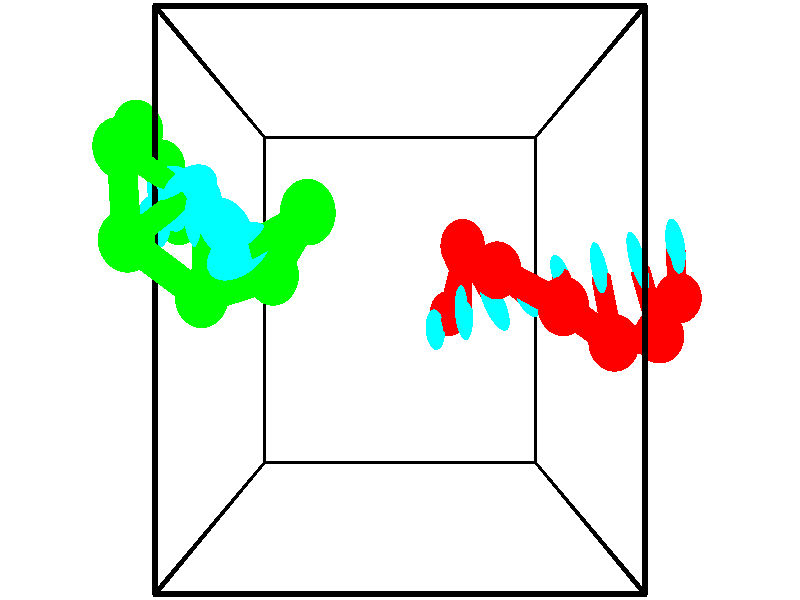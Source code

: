 // switches for output
#declare DRAW_BASES = 1; // possible values are 0, 1; only relevant for DNA ribbons
#declare DRAW_BASES_TYPE = 3; // possible values are 1, 2, 3; only relevant for DNA ribbons
#declare DRAW_FOG = 0; // set to 1 to enable fog

#include "colors.inc"

#include "transforms.inc"
background { rgb <1, 1, 1>}

#default {
   normal{
       ripples 0.25
       frequency 0.20
       turbulence 0.2
       lambda 5
   }
	finish {
		phong 0.1
		phong_size 40.
	}
}

// original window dimensions: 1024x640


// camera settings

camera {
	sky <-0, 1, 0>
	up <-0, 1, 0>
	right 1.6 * <1, 0, 0>
	location <2.5, 2.5, 11.1562>
	look_at <2.5, 2.5, 2.5>
	direction <0, 0, -8.6562>
	angle 67.0682
}


# declare cpy_camera_pos = <2.5, 2.5, 11.1562>;
# if (DRAW_FOG = 1)
fog {
	fog_type 2
	up vnormalize(cpy_camera_pos)
	color rgbt<1,1,1,0.3>
	distance 1e-5
	fog_alt 3e-3
	fog_offset 4
}
# end


// LIGHTS

# declare lum = 6;
global_settings {
	ambient_light rgb lum * <0.05, 0.05, 0.05>
	max_trace_level 15
}# declare cpy_direct_light_amount = 0.25;
light_source
{	1000 * <-1, -1, 1>,
	rgb lum * cpy_direct_light_amount
	parallel
}

light_source
{	1000 * <1, 1, -1>,
	rgb lum * cpy_direct_light_amount
	parallel
}

// strand 0

// nucleotide -1

// particle -1
sphere {
	<3.141734, 2.351343, 3.183750> 0.250000
	pigment { color rgbt <1,0,0,0> }
	no_shadow
}
cylinder {
	<3.020827, 2.265903, 3.555344>,  <2.948283, 2.214640, 3.778300>, 0.100000
	pigment { color rgbt <1,0,0,0> }
	no_shadow
}
cylinder {
	<3.020827, 2.265903, 3.555344>,  <3.141734, 2.351343, 3.183750>, 0.100000
	pigment { color rgbt <1,0,0,0> }
	no_shadow
}

// particle -1
sphere {
	<3.020827, 2.265903, 3.555344> 0.100000
	pigment { color rgbt <1,0,0,0> }
	no_shadow
}
sphere {
	0, 1
	scale<0.080000,0.200000,0.300000>
	matrix <0.916105, 0.204219, 0.345032,
		-0.263414, 0.955338, 0.133951,
		-0.302267, -0.213599, 0.928983,
		2.930147, 2.201824, 3.834039>
	pigment { color rgbt <0,1,1,0> }
	no_shadow
}
cylinder {
	<3.298001, 2.978574, 3.611335>,  <3.141734, 2.351343, 3.183750>, 0.130000
	pigment { color rgbt <1,0,0,0> }
	no_shadow
}

// nucleotide -1

// particle -1
sphere {
	<3.298001, 2.978574, 3.611335> 0.250000
	pigment { color rgbt <1,0,0,0> }
	no_shadow
}
cylinder {
	<3.276948, 2.637100, 3.818584>,  <3.264316, 2.432216, 3.942934>, 0.100000
	pigment { color rgbt <1,0,0,0> }
	no_shadow
}
cylinder {
	<3.276948, 2.637100, 3.818584>,  <3.298001, 2.978574, 3.611335>, 0.100000
	pigment { color rgbt <1,0,0,0> }
	no_shadow
}

// particle -1
sphere {
	<3.276948, 2.637100, 3.818584> 0.100000
	pigment { color rgbt <1,0,0,0> }
	no_shadow
}
sphere {
	0, 1
	scale<0.080000,0.200000,0.300000>
	matrix <0.876663, 0.208966, 0.433354,
		-0.478218, 0.477027, 0.737396,
		-0.052631, -0.853685, 0.518123,
		3.261158, 2.380995, 3.974021>
	pigment { color rgbt <0,1,1,0> }
	no_shadow
}
cylinder {
	<3.209188, 3.014517, 4.309992>,  <3.298001, 2.978574, 3.611335>, 0.130000
	pigment { color rgbt <1,0,0,0> }
	no_shadow
}

// nucleotide -1

// particle -1
sphere {
	<3.209188, 3.014517, 4.309992> 0.250000
	pigment { color rgbt <1,0,0,0> }
	no_shadow
}
cylinder {
	<3.433318, 2.697647, 4.213249>,  <3.567796, 2.507525, 4.155203>, 0.100000
	pigment { color rgbt <1,0,0,0> }
	no_shadow
}
cylinder {
	<3.433318, 2.697647, 4.213249>,  <3.209188, 3.014517, 4.309992>, 0.100000
	pigment { color rgbt <1,0,0,0> }
	no_shadow
}

// particle -1
sphere {
	<3.433318, 2.697647, 4.213249> 0.100000
	pigment { color rgbt <1,0,0,0> }
	no_shadow
}
sphere {
	0, 1
	scale<0.080000,0.200000,0.300000>
	matrix <0.750855, 0.362551, 0.552063,
		-0.349645, -0.490935, 0.797955,
		0.560326, -0.792174, -0.241857,
		3.601416, 2.459995, 4.140692>
	pigment { color rgbt <0,1,1,0> }
	no_shadow
}
cylinder {
	<3.506943, 2.756018, 4.891075>,  <3.209188, 3.014517, 4.309992>, 0.130000
	pigment { color rgbt <1,0,0,0> }
	no_shadow
}

// nucleotide -1

// particle -1
sphere {
	<3.506943, 2.756018, 4.891075> 0.250000
	pigment { color rgbt <1,0,0,0> }
	no_shadow
}
cylinder {
	<3.743148, 2.630634, 4.593609>,  <3.884871, 2.555404, 4.415129>, 0.100000
	pigment { color rgbt <1,0,0,0> }
	no_shadow
}
cylinder {
	<3.743148, 2.630634, 4.593609>,  <3.506943, 2.756018, 4.891075>, 0.100000
	pigment { color rgbt <1,0,0,0> }
	no_shadow
}

// particle -1
sphere {
	<3.743148, 2.630634, 4.593609> 0.100000
	pigment { color rgbt <1,0,0,0> }
	no_shadow
}
sphere {
	0, 1
	scale<0.080000,0.200000,0.300000>
	matrix <0.787047, 0.427467, 0.444780,
		0.178472, -0.847947, 0.499132,
		0.590513, -0.313459, -0.743665,
		3.920302, 2.536597, 4.370509>
	pigment { color rgbt <0,1,1,0> }
	no_shadow
}
cylinder {
	<4.134285, 2.447600, 5.105905>,  <3.506943, 2.756018, 4.891075>, 0.130000
	pigment { color rgbt <1,0,0,0> }
	no_shadow
}

// nucleotide -1

// particle -1
sphere {
	<4.134285, 2.447600, 5.105905> 0.250000
	pigment { color rgbt <1,0,0,0> }
	no_shadow
}
cylinder {
	<4.220428, 2.603664, 4.747822>,  <4.272113, 2.697303, 4.532972>, 0.100000
	pigment { color rgbt <1,0,0,0> }
	no_shadow
}
cylinder {
	<4.220428, 2.603664, 4.747822>,  <4.134285, 2.447600, 5.105905>, 0.100000
	pigment { color rgbt <1,0,0,0> }
	no_shadow
}

// particle -1
sphere {
	<4.220428, 2.603664, 4.747822> 0.100000
	pigment { color rgbt <1,0,0,0> }
	no_shadow
}
sphere {
	0, 1
	scale<0.080000,0.200000,0.300000>
	matrix <0.801414, 0.453201, 0.390313,
		0.557994, -0.801488, -0.215082,
		0.215356, 0.390162, -0.895207,
		4.285034, 2.720713, 4.479259>
	pigment { color rgbt <0,1,1,0> }
	no_shadow
}
cylinder {
	<4.716605, 2.131663, 4.892815>,  <4.134285, 2.447600, 5.105905>, 0.130000
	pigment { color rgbt <1,0,0,0> }
	no_shadow
}

// nucleotide -1

// particle -1
sphere {
	<4.716605, 2.131663, 4.892815> 0.250000
	pigment { color rgbt <1,0,0,0> }
	no_shadow
}
cylinder {
	<4.695928, 2.487156, 4.710613>,  <4.683521, 2.700451, 4.601292>, 0.100000
	pigment { color rgbt <1,0,0,0> }
	no_shadow
}
cylinder {
	<4.695928, 2.487156, 4.710613>,  <4.716605, 2.131663, 4.892815>, 0.100000
	pigment { color rgbt <1,0,0,0> }
	no_shadow
}

// particle -1
sphere {
	<4.695928, 2.487156, 4.710613> 0.100000
	pigment { color rgbt <1,0,0,0> }
	no_shadow
}
sphere {
	0, 1
	scale<0.080000,0.200000,0.300000>
	matrix <0.885330, 0.251827, 0.390864,
		0.462081, -0.383066, -0.799838,
		-0.051694, 0.888731, -0.455504,
		4.680419, 2.753775, 4.573962>
	pigment { color rgbt <0,1,1,0> }
	no_shadow
}
cylinder {
	<5.323327, 2.174125, 4.574218>,  <4.716605, 2.131663, 4.892815>, 0.130000
	pigment { color rgbt <1,0,0,0> }
	no_shadow
}

// nucleotide -1

// particle -1
sphere {
	<5.323327, 2.174125, 4.574218> 0.250000
	pigment { color rgbt <1,0,0,0> }
	no_shadow
}
cylinder {
	<5.199088, 2.554058, 4.559540>,  <5.124545, 2.782018, 4.550733>, 0.100000
	pigment { color rgbt <1,0,0,0> }
	no_shadow
}
cylinder {
	<5.199088, 2.554058, 4.559540>,  <5.323327, 2.174125, 4.574218>, 0.100000
	pigment { color rgbt <1,0,0,0> }
	no_shadow
}

// particle -1
sphere {
	<5.199088, 2.554058, 4.559540> 0.100000
	pigment { color rgbt <1,0,0,0> }
	no_shadow
}
sphere {
	0, 1
	scale<0.080000,0.200000,0.300000>
	matrix <0.899854, 0.306254, 0.310598,
		0.306254, 0.063450, -0.949833,
		-0.310598, 0.949833, -0.036696,
		5.105909, 2.839008, 4.548531>
	pigment { color rgbt <0,1,1,0> }
	no_shadow
}
cylinder {
	<5.757897, 2.518897, 4.081048>,  <5.323327, 2.174125, 4.574218>, 0.130000
	pigment { color rgbt <1,0,0,0> }
	no_shadow
}

// nucleotide -1

// particle -1
sphere {
	<5.757897, 2.518897, 4.081048> 0.250000
	pigment { color rgbt <1,0,0,0> }
	no_shadow
}
cylinder {
	<5.620448, 2.787388, 4.343765>,  <5.537979, 2.948482, 4.501396>, 0.100000
	pigment { color rgbt <1,0,0,0> }
	no_shadow
}
cylinder {
	<5.620448, 2.787388, 4.343765>,  <5.757897, 2.518897, 4.081048>, 0.100000
	pigment { color rgbt <1,0,0,0> }
	no_shadow
}

// particle -1
sphere {
	<5.620448, 2.787388, 4.343765> 0.100000
	pigment { color rgbt <1,0,0,0> }
	no_shadow
}
sphere {
	0, 1
	scale<0.080000,0.200000,0.300000>
	matrix <0.938288, 0.274598, 0.210263,
		-0.039220, 0.688513, -0.724163,
		-0.343623, 0.671227, 0.656794,
		5.517361, 2.988756, 4.540803>
	pigment { color rgbt <0,1,1,0> }
	no_shadow
}
// strand 1

// nucleotide -1

// particle -1
sphere {
	<1.664654, 3.163872, 5.673641> 0.250000
	pigment { color rgbt <0,1,0,0> }
	no_shadow
}
cylinder {
	<1.359385, 2.982597, 5.857899>,  <1.176225, 2.873833, 5.968453>, 0.100000
	pigment { color rgbt <0,1,0,0> }
	no_shadow
}
cylinder {
	<1.359385, 2.982597, 5.857899>,  <1.664654, 3.163872, 5.673641>, 0.100000
	pigment { color rgbt <0,1,0,0> }
	no_shadow
}

// particle -1
sphere {
	<1.359385, 2.982597, 5.857899> 0.100000
	pigment { color rgbt <0,1,0,0> }
	no_shadow
}
sphere {
	0, 1
	scale<0.080000,0.200000,0.300000>
	matrix <-0.642072, 0.451389, -0.619671,
		0.072896, -0.768681, -0.635465,
		-0.763171, -0.453186, 0.460644,
		1.130434, 2.846642, 5.996092>
	pigment { color rgbt <0,1,1,0> }
	no_shadow
}
cylinder {
	<1.252396, 2.703315, 5.222738>,  <1.664654, 3.163872, 5.673641>, 0.130000
	pigment { color rgbt <0,1,0,0> }
	no_shadow
}

// nucleotide -1

// particle -1
sphere {
	<1.252396, 2.703315, 5.222738> 0.250000
	pigment { color rgbt <0,1,0,0> }
	no_shadow
}
cylinder {
	<1.074888, 2.894363, 5.526039>,  <0.968384, 3.008992, 5.708020>, 0.100000
	pigment { color rgbt <0,1,0,0> }
	no_shadow
}
cylinder {
	<1.074888, 2.894363, 5.526039>,  <1.252396, 2.703315, 5.222738>, 0.100000
	pigment { color rgbt <0,1,0,0> }
	no_shadow
}

// particle -1
sphere {
	<1.074888, 2.894363, 5.526039> 0.100000
	pigment { color rgbt <0,1,0,0> }
	no_shadow
}
sphere {
	0, 1
	scale<0.080000,0.200000,0.300000>
	matrix <-0.582529, 0.489228, -0.649089,
		-0.680977, -0.729749, 0.061124,
		-0.443768, 0.477621, 0.758253,
		0.941758, 3.037650, 5.753515>
	pigment { color rgbt <0,1,1,0> }
	no_shadow
}
cylinder {
	<0.553215, 2.520086, 5.222137>,  <1.252396, 2.703315, 5.222738>, 0.130000
	pigment { color rgbt <0,1,0,0> }
	no_shadow
}

// nucleotide -1

// particle -1
sphere {
	<0.553215, 2.520086, 5.222137> 0.250000
	pigment { color rgbt <0,1,0,0> }
	no_shadow
}
cylinder {
	<0.608192, 2.894424, 5.351936>,  <0.641179, 3.119028, 5.429816>, 0.100000
	pigment { color rgbt <0,1,0,0> }
	no_shadow
}
cylinder {
	<0.608192, 2.894424, 5.351936>,  <0.553215, 2.520086, 5.222137>, 0.100000
	pigment { color rgbt <0,1,0,0> }
	no_shadow
}

// particle -1
sphere {
	<0.608192, 2.894424, 5.351936> 0.100000
	pigment { color rgbt <0,1,0,0> }
	no_shadow
}
sphere {
	0, 1
	scale<0.080000,0.200000,0.300000>
	matrix <-0.755808, 0.310834, -0.576313,
		-0.640206, -0.166049, 0.750043,
		0.137443, 0.935847, 0.324499,
		0.649425, 3.175179, 5.449286>
	pigment { color rgbt <0,1,1,0> }
	no_shadow
}
cylinder {
	<-0.105140, 2.968270, 5.395538>,  <0.553215, 2.520086, 5.222137>, 0.130000
	pigment { color rgbt <0,1,0,0> }
	no_shadow
}

// nucleotide -1

// particle -1
sphere {
	<-0.105140, 2.968270, 5.395538> 0.250000
	pigment { color rgbt <0,1,0,0> }
	no_shadow
}
cylinder {
	<0.192295, 3.205956, 5.272907>,  <0.370756, 3.348567, 5.199329>, 0.100000
	pigment { color rgbt <0,1,0,0> }
	no_shadow
}
cylinder {
	<0.192295, 3.205956, 5.272907>,  <-0.105140, 2.968270, 5.395538>, 0.100000
	pigment { color rgbt <0,1,0,0> }
	no_shadow
}

// particle -1
sphere {
	<0.192295, 3.205956, 5.272907> 0.100000
	pigment { color rgbt <0,1,0,0> }
	no_shadow
}
sphere {
	0, 1
	scale<0.080000,0.200000,0.300000>
	matrix <-0.547124, 0.277155, -0.789835,
		-0.384361, 0.755047, 0.531198,
		0.743587, 0.594213, -0.306577,
		0.415371, 3.384219, 5.180934>
	pigment { color rgbt <0,1,1,0> }
	no_shadow
}
cylinder {
	<-0.206198, 3.723401, 5.298220>,  <-0.105140, 2.968270, 5.395538>, 0.130000
	pigment { color rgbt <0,1,0,0> }
	no_shadow
}

// nucleotide -1

// particle -1
sphere {
	<-0.206198, 3.723401, 5.298220> 0.250000
	pigment { color rgbt <0,1,0,0> }
	no_shadow
}
cylinder {
	<0.046572, 3.559975, 5.034782>,  <0.198234, 3.461919, 4.876720>, 0.100000
	pigment { color rgbt <0,1,0,0> }
	no_shadow
}
cylinder {
	<0.046572, 3.559975, 5.034782>,  <-0.206198, 3.723401, 5.298220>, 0.100000
	pigment { color rgbt <0,1,0,0> }
	no_shadow
}

// particle -1
sphere {
	<0.046572, 3.559975, 5.034782> 0.100000
	pigment { color rgbt <0,1,0,0> }
	no_shadow
}
sphere {
	0, 1
	scale<0.080000,0.200000,0.300000>
	matrix <-0.700500, 0.062507, -0.710910,
		0.331620, 0.910586, -0.246700,
		0.631924, -0.408565, -0.658594,
		0.236149, 3.437405, 4.837204>
	pigment { color rgbt <0,1,1,0> }
	no_shadow
}
cylinder {
	<-0.329306, 4.045988, 4.628278>,  <-0.206198, 3.723401, 5.298220>, 0.130000
	pigment { color rgbt <0,1,0,0> }
	no_shadow
}

// nucleotide -1

// particle -1
sphere {
	<-0.329306, 4.045988, 4.628278> 0.250000
	pigment { color rgbt <0,1,0,0> }
	no_shadow
}
cylinder {
	<-0.174278, 3.683136, 4.562664>,  <-0.081262, 3.465425, 4.523296>, 0.100000
	pigment { color rgbt <0,1,0,0> }
	no_shadow
}
cylinder {
	<-0.174278, 3.683136, 4.562664>,  <-0.329306, 4.045988, 4.628278>, 0.100000
	pigment { color rgbt <0,1,0,0> }
	no_shadow
}

// particle -1
sphere {
	<-0.174278, 3.683136, 4.562664> 0.100000
	pigment { color rgbt <0,1,0,0> }
	no_shadow
}
sphere {
	0, 1
	scale<0.080000,0.200000,0.300000>
	matrix <-0.717440, -0.185084, -0.671583,
		0.578852, 0.377969, -0.722544,
		0.387569, -0.907129, -0.164034,
		-0.058008, 3.410997, 4.513453>
	pigment { color rgbt <0,1,1,0> }
	no_shadow
}
cylinder {
	<-0.349414, 3.853125, 3.897474>,  <-0.329306, 4.045988, 4.628278>, 0.130000
	pigment { color rgbt <0,1,0,0> }
	no_shadow
}

// nucleotide -1

// particle -1
sphere {
	<-0.349414, 3.853125, 3.897474> 0.250000
	pigment { color rgbt <0,1,0,0> }
	no_shadow
}
cylinder {
	<-0.332022, 3.504616, 4.093021>,  <-0.321586, 3.295510, 4.210350>, 0.100000
	pigment { color rgbt <0,1,0,0> }
	no_shadow
}
cylinder {
	<-0.332022, 3.504616, 4.093021>,  <-0.349414, 3.853125, 3.897474>, 0.100000
	pigment { color rgbt <0,1,0,0> }
	no_shadow
}

// particle -1
sphere {
	<-0.332022, 3.504616, 4.093021> 0.100000
	pigment { color rgbt <0,1,0,0> }
	no_shadow
}
sphere {
	0, 1
	scale<0.080000,0.200000,0.300000>
	matrix <-0.725070, -0.364157, -0.584520,
		0.687301, -0.329050, -0.647568,
		0.043480, -0.871273, 0.488869,
		-0.318978, 3.243234, 4.239682>
	pigment { color rgbt <0,1,1,0> }
	no_shadow
}
cylinder {
	<-0.329674, 3.333181, 3.443942>,  <-0.349414, 3.853125, 3.897474>, 0.130000
	pigment { color rgbt <0,1,0,0> }
	no_shadow
}

// nucleotide -1

// particle -1
sphere {
	<-0.329674, 3.333181, 3.443942> 0.250000
	pigment { color rgbt <0,1,0,0> }
	no_shadow
}
cylinder {
	<-0.488411, 3.158974, 3.767136>,  <-0.583653, 3.054449, 3.961052>, 0.100000
	pigment { color rgbt <0,1,0,0> }
	no_shadow
}
cylinder {
	<-0.488411, 3.158974, 3.767136>,  <-0.329674, 3.333181, 3.443942>, 0.100000
	pigment { color rgbt <0,1,0,0> }
	no_shadow
}

// particle -1
sphere {
	<-0.488411, 3.158974, 3.767136> 0.100000
	pigment { color rgbt <0,1,0,0> }
	no_shadow
}
sphere {
	0, 1
	scale<0.080000,0.200000,0.300000>
	matrix <-0.636839, -0.503290, -0.584068,
		0.661023, -0.746339, -0.077628,
		-0.396843, -0.435519, 0.807984,
		-0.607464, 3.028318, 4.009531>
	pigment { color rgbt <0,1,1,0> }
	no_shadow
}
// box output
cylinder {
	<0.000000, 0.000000, 0.000000>,  <5.000000, 0.000000, 0.000000>, 0.025000
	pigment { color rgbt <0,0,0,0> }
	no_shadow
}
cylinder {
	<0.000000, 0.000000, 0.000000>,  <0.000000, 5.000000, 0.000000>, 0.025000
	pigment { color rgbt <0,0,0,0> }
	no_shadow
}
cylinder {
	<0.000000, 0.000000, 0.000000>,  <0.000000, 0.000000, 5.000000>, 0.025000
	pigment { color rgbt <0,0,0,0> }
	no_shadow
}
cylinder {
	<5.000000, 5.000000, 5.000000>,  <0.000000, 5.000000, 5.000000>, 0.025000
	pigment { color rgbt <0,0,0,0> }
	no_shadow
}
cylinder {
	<5.000000, 5.000000, 5.000000>,  <5.000000, 0.000000, 5.000000>, 0.025000
	pigment { color rgbt <0,0,0,0> }
	no_shadow
}
cylinder {
	<5.000000, 5.000000, 5.000000>,  <5.000000, 5.000000, 0.000000>, 0.025000
	pigment { color rgbt <0,0,0,0> }
	no_shadow
}
cylinder {
	<0.000000, 0.000000, 5.000000>,  <0.000000, 5.000000, 5.000000>, 0.025000
	pigment { color rgbt <0,0,0,0> }
	no_shadow
}
cylinder {
	<0.000000, 0.000000, 5.000000>,  <5.000000, 0.000000, 5.000000>, 0.025000
	pigment { color rgbt <0,0,0,0> }
	no_shadow
}
cylinder {
	<5.000000, 5.000000, 0.000000>,  <0.000000, 5.000000, 0.000000>, 0.025000
	pigment { color rgbt <0,0,0,0> }
	no_shadow
}
cylinder {
	<5.000000, 5.000000, 0.000000>,  <5.000000, 0.000000, 0.000000>, 0.025000
	pigment { color rgbt <0,0,0,0> }
	no_shadow
}
cylinder {
	<5.000000, 0.000000, 5.000000>,  <5.000000, 0.000000, 0.000000>, 0.025000
	pigment { color rgbt <0,0,0,0> }
	no_shadow
}
cylinder {
	<0.000000, 5.000000, 0.000000>,  <0.000000, 5.000000, 5.000000>, 0.025000
	pigment { color rgbt <0,0,0,0> }
	no_shadow
}
// end of box output
